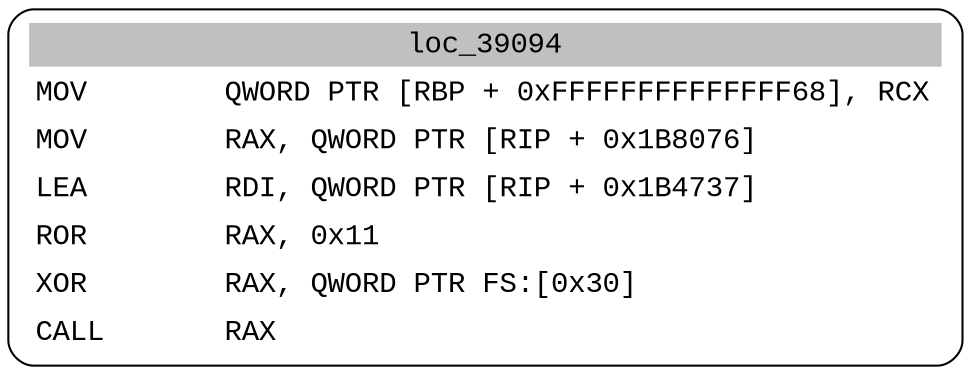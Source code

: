 digraph asm_graph {
1941 [
shape="Mrecord" fontname="Courier New"label =<<table border="0" cellborder="0" cellpadding="3"><tr><td align="center" colspan="2" bgcolor="grey">loc_39094</td></tr><tr><td align="left">MOV        QWORD PTR [RBP + 0xFFFFFFFFFFFFFF68], RCX</td></tr><tr><td align="left">MOV        RAX, QWORD PTR [RIP + 0x1B8076]</td></tr><tr><td align="left">LEA        RDI, QWORD PTR [RIP + 0x1B4737]</td></tr><tr><td align="left">ROR        RAX, 0x11</td></tr><tr><td align="left">XOR        RAX, QWORD PTR FS:[0x30]</td></tr><tr><td align="left">CALL       RAX</td></tr></table>> ];
}